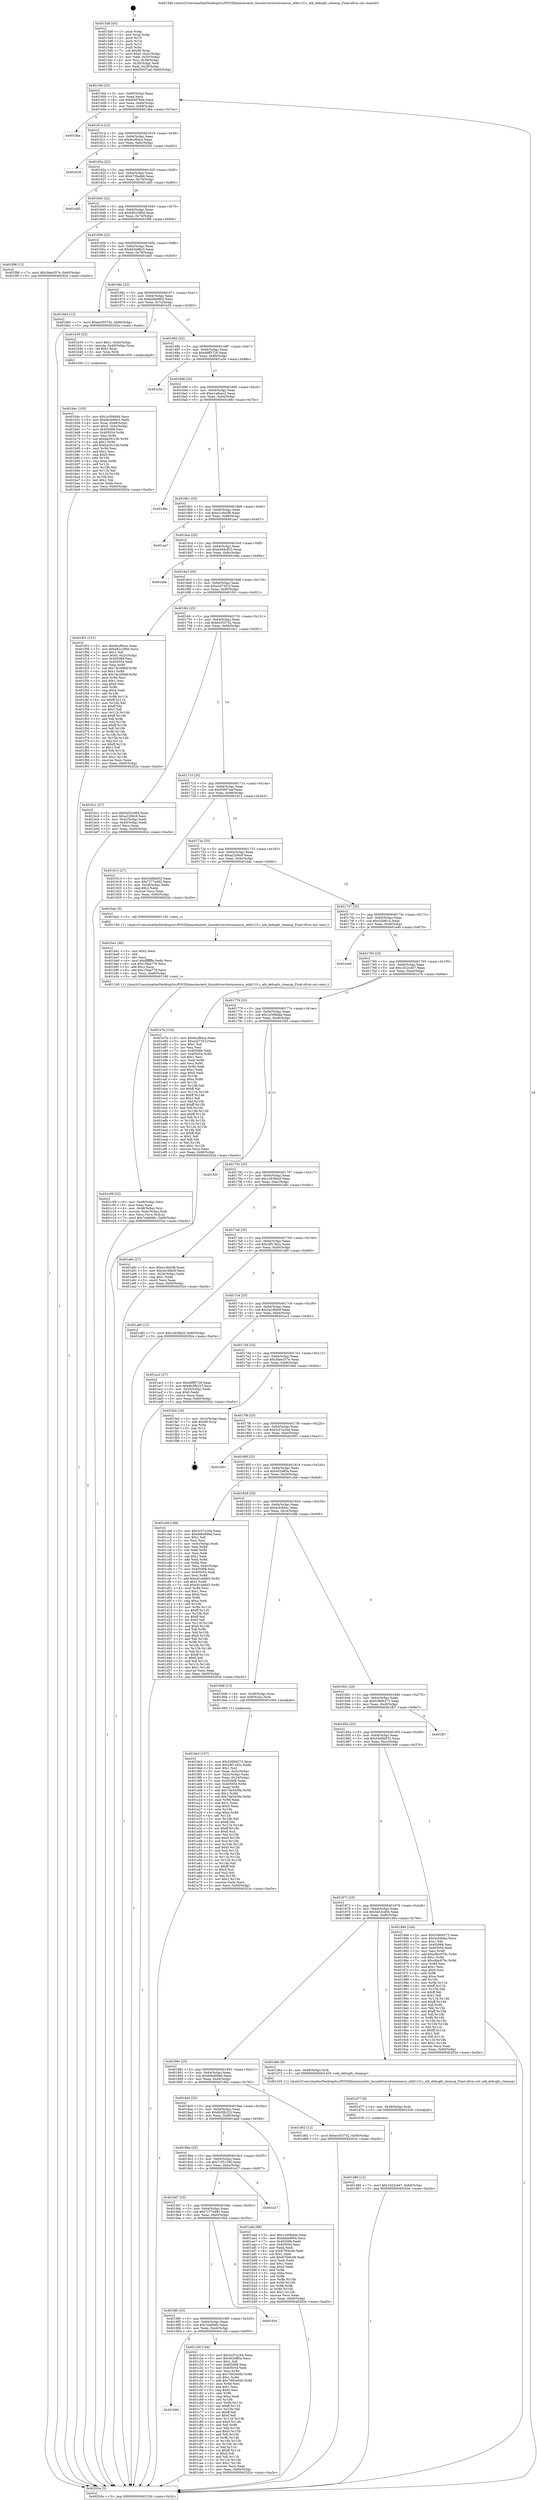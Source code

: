 digraph "0x4015d0" {
  label = "0x4015d0 (/mnt/c/Users/mathe/Desktop/tcc/POCII/binaries/extr_linuxdrivershwmonasus_atk0110.c_atk_debugfs_cleanup_Final-ollvm.out::main(0))"
  labelloc = "t"
  node[shape=record]

  Entry [label="",width=0.3,height=0.3,shape=circle,fillcolor=black,style=filled]
  "0x4015fd" [label="{
     0x4015fd [23]\l
     | [instrs]\l
     &nbsp;&nbsp;0x4015fd \<+3\>: mov -0x60(%rbp),%eax\l
     &nbsp;&nbsp;0x401600 \<+2\>: mov %eax,%ecx\l
     &nbsp;&nbsp;0x401602 \<+6\>: sub $0x9cbf7bee,%ecx\l
     &nbsp;&nbsp;0x401608 \<+3\>: mov %eax,-0x64(%rbp)\l
     &nbsp;&nbsp;0x40160b \<+3\>: mov %ecx,-0x68(%rbp)\l
     &nbsp;&nbsp;0x40160e \<+6\>: je 0000000000401dba \<main+0x7ea\>\l
  }"]
  "0x401dba" [label="{
     0x401dba\l
  }", style=dashed]
  "0x401614" [label="{
     0x401614 [22]\l
     | [instrs]\l
     &nbsp;&nbsp;0x401614 \<+5\>: jmp 0000000000401619 \<main+0x49\>\l
     &nbsp;&nbsp;0x401619 \<+3\>: mov -0x64(%rbp),%eax\l
     &nbsp;&nbsp;0x40161c \<+5\>: sub $0x9ccf94ca,%eax\l
     &nbsp;&nbsp;0x401621 \<+3\>: mov %eax,-0x6c(%rbp)\l
     &nbsp;&nbsp;0x401624 \<+6\>: je 0000000000402020 \<main+0xa50\>\l
  }"]
  Exit [label="",width=0.3,height=0.3,shape=circle,fillcolor=black,style=filled,peripheries=2]
  "0x402020" [label="{
     0x402020\l
  }", style=dashed]
  "0x40162a" [label="{
     0x40162a [22]\l
     | [instrs]\l
     &nbsp;&nbsp;0x40162a \<+5\>: jmp 000000000040162f \<main+0x5f\>\l
     &nbsp;&nbsp;0x40162f \<+3\>: mov -0x64(%rbp),%eax\l
     &nbsp;&nbsp;0x401632 \<+5\>: sub $0xb73bafe6,%eax\l
     &nbsp;&nbsp;0x401637 \<+3\>: mov %eax,-0x70(%rbp)\l
     &nbsp;&nbsp;0x40163a \<+6\>: je 0000000000401dd5 \<main+0x805\>\l
  }"]
  "0x401d80" [label="{
     0x401d80 [12]\l
     | [instrs]\l
     &nbsp;&nbsp;0x401d80 \<+7\>: movl $0x1022cd47,-0x60(%rbp)\l
     &nbsp;&nbsp;0x401d87 \<+5\>: jmp 000000000040202e \<main+0xa5e\>\l
  }"]
  "0x401dd5" [label="{
     0x401dd5\l
  }", style=dashed]
  "0x401640" [label="{
     0x401640 [22]\l
     | [instrs]\l
     &nbsp;&nbsp;0x401640 \<+5\>: jmp 0000000000401645 \<main+0x75\>\l
     &nbsp;&nbsp;0x401645 \<+3\>: mov -0x64(%rbp),%eax\l
     &nbsp;&nbsp;0x401648 \<+5\>: sub $0xb82c29bd,%eax\l
     &nbsp;&nbsp;0x40164d \<+3\>: mov %eax,-0x74(%rbp)\l
     &nbsp;&nbsp;0x401650 \<+6\>: je 0000000000401f98 \<main+0x9c8\>\l
  }"]
  "0x401d77" [label="{
     0x401d77 [9]\l
     | [instrs]\l
     &nbsp;&nbsp;0x401d77 \<+4\>: mov -0x48(%rbp),%rdi\l
     &nbsp;&nbsp;0x401d7b \<+5\>: call 0000000000401030 \<free@plt\>\l
     | [calls]\l
     &nbsp;&nbsp;0x401030 \{1\} (unknown)\l
  }"]
  "0x401f98" [label="{
     0x401f98 [12]\l
     | [instrs]\l
     &nbsp;&nbsp;0x401f98 \<+7\>: movl $0x3bee357e,-0x60(%rbp)\l
     &nbsp;&nbsp;0x401f9f \<+5\>: jmp 000000000040202e \<main+0xa5e\>\l
  }"]
  "0x401656" [label="{
     0x401656 [22]\l
     | [instrs]\l
     &nbsp;&nbsp;0x401656 \<+5\>: jmp 000000000040165b \<main+0x8b\>\l
     &nbsp;&nbsp;0x40165b \<+3\>: mov -0x64(%rbp),%eax\l
     &nbsp;&nbsp;0x40165e \<+5\>: sub $0xbb3e96c3,%eax\l
     &nbsp;&nbsp;0x401663 \<+3\>: mov %eax,-0x78(%rbp)\l
     &nbsp;&nbsp;0x401666 \<+6\>: je 0000000000401bb5 \<main+0x5e5\>\l
  }"]
  "0x401909" [label="{
     0x401909\l
  }", style=dashed]
  "0x401bb5" [label="{
     0x401bb5 [12]\l
     | [instrs]\l
     &nbsp;&nbsp;0x401bb5 \<+7\>: movl $0xee353742,-0x60(%rbp)\l
     &nbsp;&nbsp;0x401bbc \<+5\>: jmp 000000000040202e \<main+0xa5e\>\l
  }"]
  "0x40166c" [label="{
     0x40166c [22]\l
     | [instrs]\l
     &nbsp;&nbsp;0x40166c \<+5\>: jmp 0000000000401671 \<main+0xa1\>\l
     &nbsp;&nbsp;0x401671 \<+3\>: mov -0x64(%rbp),%eax\l
     &nbsp;&nbsp;0x401674 \<+5\>: sub $0xbdde9f04,%eax\l
     &nbsp;&nbsp;0x401679 \<+3\>: mov %eax,-0x7c(%rbp)\l
     &nbsp;&nbsp;0x40167c \<+6\>: je 0000000000401b35 \<main+0x565\>\l
  }"]
  "0x401c29" [label="{
     0x401c29 [144]\l
     | [instrs]\l
     &nbsp;&nbsp;0x401c29 \<+5\>: mov $0x3c57a164,%eax\l
     &nbsp;&nbsp;0x401c2e \<+5\>: mov $0x402eff3a,%ecx\l
     &nbsp;&nbsp;0x401c33 \<+2\>: mov $0x1,%dl\l
     &nbsp;&nbsp;0x401c35 \<+7\>: mov 0x405068,%esi\l
     &nbsp;&nbsp;0x401c3c \<+7\>: mov 0x405054,%edi\l
     &nbsp;&nbsp;0x401c43 \<+3\>: mov %esi,%r8d\l
     &nbsp;&nbsp;0x401c46 \<+7\>: sub $0x7d92e0d0,%r8d\l
     &nbsp;&nbsp;0x401c4d \<+4\>: sub $0x1,%r8d\l
     &nbsp;&nbsp;0x401c51 \<+7\>: add $0x7d92e0d0,%r8d\l
     &nbsp;&nbsp;0x401c58 \<+4\>: imul %r8d,%esi\l
     &nbsp;&nbsp;0x401c5c \<+3\>: and $0x1,%esi\l
     &nbsp;&nbsp;0x401c5f \<+3\>: cmp $0x0,%esi\l
     &nbsp;&nbsp;0x401c62 \<+4\>: sete %r9b\l
     &nbsp;&nbsp;0x401c66 \<+3\>: cmp $0xa,%edi\l
     &nbsp;&nbsp;0x401c69 \<+4\>: setl %r10b\l
     &nbsp;&nbsp;0x401c6d \<+3\>: mov %r9b,%r11b\l
     &nbsp;&nbsp;0x401c70 \<+4\>: xor $0xff,%r11b\l
     &nbsp;&nbsp;0x401c74 \<+3\>: mov %r10b,%bl\l
     &nbsp;&nbsp;0x401c77 \<+3\>: xor $0xff,%bl\l
     &nbsp;&nbsp;0x401c7a \<+3\>: xor $0x0,%dl\l
     &nbsp;&nbsp;0x401c7d \<+3\>: mov %r11b,%r14b\l
     &nbsp;&nbsp;0x401c80 \<+4\>: and $0x0,%r14b\l
     &nbsp;&nbsp;0x401c84 \<+3\>: and %dl,%r9b\l
     &nbsp;&nbsp;0x401c87 \<+3\>: mov %bl,%r15b\l
     &nbsp;&nbsp;0x401c8a \<+4\>: and $0x0,%r15b\l
     &nbsp;&nbsp;0x401c8e \<+3\>: and %dl,%r10b\l
     &nbsp;&nbsp;0x401c91 \<+3\>: or %r9b,%r14b\l
     &nbsp;&nbsp;0x401c94 \<+3\>: or %r10b,%r15b\l
     &nbsp;&nbsp;0x401c97 \<+3\>: xor %r15b,%r14b\l
     &nbsp;&nbsp;0x401c9a \<+3\>: or %bl,%r11b\l
     &nbsp;&nbsp;0x401c9d \<+4\>: xor $0xff,%r11b\l
     &nbsp;&nbsp;0x401ca1 \<+3\>: or $0x0,%dl\l
     &nbsp;&nbsp;0x401ca4 \<+3\>: and %dl,%r11b\l
     &nbsp;&nbsp;0x401ca7 \<+3\>: or %r11b,%r14b\l
     &nbsp;&nbsp;0x401caa \<+4\>: test $0x1,%r14b\l
     &nbsp;&nbsp;0x401cae \<+3\>: cmovne %ecx,%eax\l
     &nbsp;&nbsp;0x401cb1 \<+3\>: mov %eax,-0x60(%rbp)\l
     &nbsp;&nbsp;0x401cb4 \<+5\>: jmp 000000000040202e \<main+0xa5e\>\l
  }"]
  "0x401b35" [label="{
     0x401b35 [23]\l
     | [instrs]\l
     &nbsp;&nbsp;0x401b35 \<+7\>: movl $0x1,-0x40(%rbp)\l
     &nbsp;&nbsp;0x401b3c \<+4\>: movslq -0x40(%rbp),%rax\l
     &nbsp;&nbsp;0x401b40 \<+4\>: shl $0x2,%rax\l
     &nbsp;&nbsp;0x401b44 \<+3\>: mov %rax,%rdi\l
     &nbsp;&nbsp;0x401b47 \<+5\>: call 0000000000401050 \<malloc@plt\>\l
     | [calls]\l
     &nbsp;&nbsp;0x401050 \{1\} (unknown)\l
  }"]
  "0x401682" [label="{
     0x401682 [22]\l
     | [instrs]\l
     &nbsp;&nbsp;0x401682 \<+5\>: jmp 0000000000401687 \<main+0xb7\>\l
     &nbsp;&nbsp;0x401687 \<+3\>: mov -0x64(%rbp),%eax\l
     &nbsp;&nbsp;0x40168a \<+5\>: sub $0xd9ff3728,%eax\l
     &nbsp;&nbsp;0x40168f \<+3\>: mov %eax,-0x80(%rbp)\l
     &nbsp;&nbsp;0x401692 \<+6\>: je 0000000000401e5e \<main+0x88e\>\l
  }"]
  "0x4018f0" [label="{
     0x4018f0 [25]\l
     | [instrs]\l
     &nbsp;&nbsp;0x4018f0 \<+5\>: jmp 00000000004018f5 \<main+0x325\>\l
     &nbsp;&nbsp;0x4018f5 \<+3\>: mov -0x64(%rbp),%eax\l
     &nbsp;&nbsp;0x4018f8 \<+5\>: sub $0x7ede94fc,%eax\l
     &nbsp;&nbsp;0x4018fd \<+6\>: mov %eax,-0xe4(%rbp)\l
     &nbsp;&nbsp;0x401903 \<+6\>: je 0000000000401c29 \<main+0x659\>\l
  }"]
  "0x401e5e" [label="{
     0x401e5e\l
  }", style=dashed]
  "0x401698" [label="{
     0x401698 [25]\l
     | [instrs]\l
     &nbsp;&nbsp;0x401698 \<+5\>: jmp 000000000040169d \<main+0xcd\>\l
     &nbsp;&nbsp;0x40169d \<+3\>: mov -0x64(%rbp),%eax\l
     &nbsp;&nbsp;0x4016a0 \<+5\>: sub $0xe1a8aec2,%eax\l
     &nbsp;&nbsp;0x4016a5 \<+6\>: mov %eax,-0x84(%rbp)\l
     &nbsp;&nbsp;0x4016ab \<+6\>: je 0000000000401d8c \<main+0x7bc\>\l
  }"]
  "0x40192e" [label="{
     0x40192e\l
  }", style=dashed]
  "0x401d8c" [label="{
     0x401d8c\l
  }", style=dashed]
  "0x4016b1" [label="{
     0x4016b1 [25]\l
     | [instrs]\l
     &nbsp;&nbsp;0x4016b1 \<+5\>: jmp 00000000004016b6 \<main+0xe6\>\l
     &nbsp;&nbsp;0x4016b6 \<+3\>: mov -0x64(%rbp),%eax\l
     &nbsp;&nbsp;0x4016b9 \<+5\>: sub $0xe1c6a5f8,%eax\l
     &nbsp;&nbsp;0x4016be \<+6\>: mov %eax,-0x88(%rbp)\l
     &nbsp;&nbsp;0x4016c4 \<+6\>: je 0000000000401aa7 \<main+0x4d7\>\l
  }"]
  "0x4018d7" [label="{
     0x4018d7 [25]\l
     | [instrs]\l
     &nbsp;&nbsp;0x4018d7 \<+5\>: jmp 00000000004018dc \<main+0x30c\>\l
     &nbsp;&nbsp;0x4018dc \<+3\>: mov -0x64(%rbp),%eax\l
     &nbsp;&nbsp;0x4018df \<+5\>: sub $0x7277e482,%eax\l
     &nbsp;&nbsp;0x4018e4 \<+6\>: mov %eax,-0xe0(%rbp)\l
     &nbsp;&nbsp;0x4018ea \<+6\>: je 000000000040192e \<main+0x35e\>\l
  }"]
  "0x401aa7" [label="{
     0x401aa7\l
  }", style=dashed]
  "0x4016ca" [label="{
     0x4016ca [25]\l
     | [instrs]\l
     &nbsp;&nbsp;0x4016ca \<+5\>: jmp 00000000004016cf \<main+0xff\>\l
     &nbsp;&nbsp;0x4016cf \<+3\>: mov -0x64(%rbp),%eax\l
     &nbsp;&nbsp;0x4016d2 \<+5\>: sub $0xe284c823,%eax\l
     &nbsp;&nbsp;0x4016d7 \<+6\>: mov %eax,-0x8c(%rbp)\l
     &nbsp;&nbsp;0x4016dd \<+6\>: je 0000000000401e6a \<main+0x89a\>\l
  }"]
  "0x401e27" [label="{
     0x401e27\l
  }", style=dashed]
  "0x401e6a" [label="{
     0x401e6a\l
  }", style=dashed]
  "0x4016e3" [label="{
     0x4016e3 [25]\l
     | [instrs]\l
     &nbsp;&nbsp;0x4016e3 \<+5\>: jmp 00000000004016e8 \<main+0x118\>\l
     &nbsp;&nbsp;0x4016e8 \<+3\>: mov -0x64(%rbp),%eax\l
     &nbsp;&nbsp;0x4016eb \<+5\>: sub $0xe2d7351f,%eax\l
     &nbsp;&nbsp;0x4016f0 \<+6\>: mov %eax,-0x90(%rbp)\l
     &nbsp;&nbsp;0x4016f6 \<+6\>: je 0000000000401f01 \<main+0x931\>\l
  }"]
  "0x401c09" [label="{
     0x401c09 [32]\l
     | [instrs]\l
     &nbsp;&nbsp;0x401c09 \<+6\>: mov -0xe8(%rbp),%ecx\l
     &nbsp;&nbsp;0x401c0f \<+3\>: imul %eax,%ecx\l
     &nbsp;&nbsp;0x401c12 \<+4\>: mov -0x48(%rbp),%rsi\l
     &nbsp;&nbsp;0x401c16 \<+4\>: movslq -0x4c(%rbp),%rdi\l
     &nbsp;&nbsp;0x401c1a \<+3\>: mov %ecx,(%rsi,%rdi,4)\l
     &nbsp;&nbsp;0x401c1d \<+7\>: movl $0x7ede94fc,-0x60(%rbp)\l
     &nbsp;&nbsp;0x401c24 \<+5\>: jmp 000000000040202e \<main+0xa5e\>\l
  }"]
  "0x401f01" [label="{
     0x401f01 [151]\l
     | [instrs]\l
     &nbsp;&nbsp;0x401f01 \<+5\>: mov $0x9ccf94ca,%eax\l
     &nbsp;&nbsp;0x401f06 \<+5\>: mov $0xb82c29bd,%ecx\l
     &nbsp;&nbsp;0x401f0b \<+2\>: mov $0x1,%dl\l
     &nbsp;&nbsp;0x401f0d \<+7\>: movl $0x0,-0x2c(%rbp)\l
     &nbsp;&nbsp;0x401f14 \<+7\>: mov 0x405068,%esi\l
     &nbsp;&nbsp;0x401f1b \<+7\>: mov 0x405054,%edi\l
     &nbsp;&nbsp;0x401f22 \<+3\>: mov %esi,%r8d\l
     &nbsp;&nbsp;0x401f25 \<+7\>: sub $0x74c269df,%r8d\l
     &nbsp;&nbsp;0x401f2c \<+4\>: sub $0x1,%r8d\l
     &nbsp;&nbsp;0x401f30 \<+7\>: add $0x74c269df,%r8d\l
     &nbsp;&nbsp;0x401f37 \<+4\>: imul %r8d,%esi\l
     &nbsp;&nbsp;0x401f3b \<+3\>: and $0x1,%esi\l
     &nbsp;&nbsp;0x401f3e \<+3\>: cmp $0x0,%esi\l
     &nbsp;&nbsp;0x401f41 \<+4\>: sete %r9b\l
     &nbsp;&nbsp;0x401f45 \<+3\>: cmp $0xa,%edi\l
     &nbsp;&nbsp;0x401f48 \<+4\>: setl %r10b\l
     &nbsp;&nbsp;0x401f4c \<+3\>: mov %r9b,%r11b\l
     &nbsp;&nbsp;0x401f4f \<+4\>: xor $0xff,%r11b\l
     &nbsp;&nbsp;0x401f53 \<+3\>: mov %r10b,%bl\l
     &nbsp;&nbsp;0x401f56 \<+3\>: xor $0xff,%bl\l
     &nbsp;&nbsp;0x401f59 \<+3\>: xor $0x1,%dl\l
     &nbsp;&nbsp;0x401f5c \<+3\>: mov %r11b,%r14b\l
     &nbsp;&nbsp;0x401f5f \<+4\>: and $0xff,%r14b\l
     &nbsp;&nbsp;0x401f63 \<+3\>: and %dl,%r9b\l
     &nbsp;&nbsp;0x401f66 \<+3\>: mov %bl,%r15b\l
     &nbsp;&nbsp;0x401f69 \<+4\>: and $0xff,%r15b\l
     &nbsp;&nbsp;0x401f6d \<+3\>: and %dl,%r10b\l
     &nbsp;&nbsp;0x401f70 \<+3\>: or %r9b,%r14b\l
     &nbsp;&nbsp;0x401f73 \<+3\>: or %r10b,%r15b\l
     &nbsp;&nbsp;0x401f76 \<+3\>: xor %r15b,%r14b\l
     &nbsp;&nbsp;0x401f79 \<+3\>: or %bl,%r11b\l
     &nbsp;&nbsp;0x401f7c \<+4\>: xor $0xff,%r11b\l
     &nbsp;&nbsp;0x401f80 \<+3\>: or $0x1,%dl\l
     &nbsp;&nbsp;0x401f83 \<+3\>: and %dl,%r11b\l
     &nbsp;&nbsp;0x401f86 \<+3\>: or %r11b,%r14b\l
     &nbsp;&nbsp;0x401f89 \<+4\>: test $0x1,%r14b\l
     &nbsp;&nbsp;0x401f8d \<+3\>: cmovne %ecx,%eax\l
     &nbsp;&nbsp;0x401f90 \<+3\>: mov %eax,-0x60(%rbp)\l
     &nbsp;&nbsp;0x401f93 \<+5\>: jmp 000000000040202e \<main+0xa5e\>\l
  }"]
  "0x4016fc" [label="{
     0x4016fc [25]\l
     | [instrs]\l
     &nbsp;&nbsp;0x4016fc \<+5\>: jmp 0000000000401701 \<main+0x131\>\l
     &nbsp;&nbsp;0x401701 \<+3\>: mov -0x64(%rbp),%eax\l
     &nbsp;&nbsp;0x401704 \<+5\>: sub $0xee353742,%eax\l
     &nbsp;&nbsp;0x401709 \<+6\>: mov %eax,-0x94(%rbp)\l
     &nbsp;&nbsp;0x40170f \<+6\>: je 0000000000401bc1 \<main+0x5f1\>\l
  }"]
  "0x401be1" [label="{
     0x401be1 [40]\l
     | [instrs]\l
     &nbsp;&nbsp;0x401be1 \<+5\>: mov $0x2,%ecx\l
     &nbsp;&nbsp;0x401be6 \<+1\>: cltd\l
     &nbsp;&nbsp;0x401be7 \<+2\>: idiv %ecx\l
     &nbsp;&nbsp;0x401be9 \<+6\>: imul $0xfffffffe,%edx,%ecx\l
     &nbsp;&nbsp;0x401bef \<+6\>: sub $0x15faa778,%ecx\l
     &nbsp;&nbsp;0x401bf5 \<+3\>: add $0x1,%ecx\l
     &nbsp;&nbsp;0x401bf8 \<+6\>: add $0x15faa778,%ecx\l
     &nbsp;&nbsp;0x401bfe \<+6\>: mov %ecx,-0xe8(%rbp)\l
     &nbsp;&nbsp;0x401c04 \<+5\>: call 0000000000401160 \<next_i\>\l
     | [calls]\l
     &nbsp;&nbsp;0x401160 \{1\} (/mnt/c/Users/mathe/Desktop/tcc/POCII/binaries/extr_linuxdrivershwmonasus_atk0110.c_atk_debugfs_cleanup_Final-ollvm.out::next_i)\l
  }"]
  "0x401bc1" [label="{
     0x401bc1 [27]\l
     | [instrs]\l
     &nbsp;&nbsp;0x401bc1 \<+5\>: mov $0x5e53cd94,%eax\l
     &nbsp;&nbsp;0x401bc6 \<+5\>: mov $0xa2206c9,%ecx\l
     &nbsp;&nbsp;0x401bcb \<+3\>: mov -0x4c(%rbp),%edx\l
     &nbsp;&nbsp;0x401bce \<+3\>: cmp -0x40(%rbp),%edx\l
     &nbsp;&nbsp;0x401bd1 \<+3\>: cmovl %ecx,%eax\l
     &nbsp;&nbsp;0x401bd4 \<+3\>: mov %eax,-0x60(%rbp)\l
     &nbsp;&nbsp;0x401bd7 \<+5\>: jmp 000000000040202e \<main+0xa5e\>\l
  }"]
  "0x401715" [label="{
     0x401715 [25]\l
     | [instrs]\l
     &nbsp;&nbsp;0x401715 \<+5\>: jmp 000000000040171a \<main+0x14a\>\l
     &nbsp;&nbsp;0x40171a \<+3\>: mov -0x64(%rbp),%eax\l
     &nbsp;&nbsp;0x40171d \<+5\>: sub $0xf3007caf,%eax\l
     &nbsp;&nbsp;0x401722 \<+6\>: mov %eax,-0x98(%rbp)\l
     &nbsp;&nbsp;0x401728 \<+6\>: je 0000000000401913 \<main+0x343\>\l
  }"]
  "0x401b4c" [label="{
     0x401b4c [105]\l
     | [instrs]\l
     &nbsp;&nbsp;0x401b4c \<+5\>: mov $0x1e308ddd,%ecx\l
     &nbsp;&nbsp;0x401b51 \<+5\>: mov $0xbb3e96c3,%edx\l
     &nbsp;&nbsp;0x401b56 \<+4\>: mov %rax,-0x48(%rbp)\l
     &nbsp;&nbsp;0x401b5a \<+7\>: movl $0x0,-0x4c(%rbp)\l
     &nbsp;&nbsp;0x401b61 \<+7\>: mov 0x405068,%esi\l
     &nbsp;&nbsp;0x401b68 \<+8\>: mov 0x405054,%r8d\l
     &nbsp;&nbsp;0x401b70 \<+3\>: mov %esi,%r9d\l
     &nbsp;&nbsp;0x401b73 \<+7\>: sub $0xba291c3b,%r9d\l
     &nbsp;&nbsp;0x401b7a \<+4\>: sub $0x1,%r9d\l
     &nbsp;&nbsp;0x401b7e \<+7\>: add $0xba291c3b,%r9d\l
     &nbsp;&nbsp;0x401b85 \<+4\>: imul %r9d,%esi\l
     &nbsp;&nbsp;0x401b89 \<+3\>: and $0x1,%esi\l
     &nbsp;&nbsp;0x401b8c \<+3\>: cmp $0x0,%esi\l
     &nbsp;&nbsp;0x401b8f \<+4\>: sete %r10b\l
     &nbsp;&nbsp;0x401b93 \<+4\>: cmp $0xa,%r8d\l
     &nbsp;&nbsp;0x401b97 \<+4\>: setl %r11b\l
     &nbsp;&nbsp;0x401b9b \<+3\>: mov %r10b,%bl\l
     &nbsp;&nbsp;0x401b9e \<+3\>: and %r11b,%bl\l
     &nbsp;&nbsp;0x401ba1 \<+3\>: xor %r11b,%r10b\l
     &nbsp;&nbsp;0x401ba4 \<+3\>: or %r10b,%bl\l
     &nbsp;&nbsp;0x401ba7 \<+3\>: test $0x1,%bl\l
     &nbsp;&nbsp;0x401baa \<+3\>: cmovne %edx,%ecx\l
     &nbsp;&nbsp;0x401bad \<+3\>: mov %ecx,-0x60(%rbp)\l
     &nbsp;&nbsp;0x401bb0 \<+5\>: jmp 000000000040202e \<main+0xa5e\>\l
  }"]
  "0x401913" [label="{
     0x401913 [27]\l
     | [instrs]\l
     &nbsp;&nbsp;0x401913 \<+5\>: mov $0x54d6b032,%eax\l
     &nbsp;&nbsp;0x401918 \<+5\>: mov $0x7277e482,%ecx\l
     &nbsp;&nbsp;0x40191d \<+3\>: mov -0x28(%rbp),%edx\l
     &nbsp;&nbsp;0x401920 \<+3\>: cmp $0x2,%edx\l
     &nbsp;&nbsp;0x401923 \<+3\>: cmovne %ecx,%eax\l
     &nbsp;&nbsp;0x401926 \<+3\>: mov %eax,-0x60(%rbp)\l
     &nbsp;&nbsp;0x401929 \<+5\>: jmp 000000000040202e \<main+0xa5e\>\l
  }"]
  "0x40172e" [label="{
     0x40172e [25]\l
     | [instrs]\l
     &nbsp;&nbsp;0x40172e \<+5\>: jmp 0000000000401733 \<main+0x163\>\l
     &nbsp;&nbsp;0x401733 \<+3\>: mov -0x64(%rbp),%eax\l
     &nbsp;&nbsp;0x401736 \<+5\>: sub $0xa2206c9,%eax\l
     &nbsp;&nbsp;0x40173b \<+6\>: mov %eax,-0x9c(%rbp)\l
     &nbsp;&nbsp;0x401741 \<+6\>: je 0000000000401bdc \<main+0x60c\>\l
  }"]
  "0x40202e" [label="{
     0x40202e [5]\l
     | [instrs]\l
     &nbsp;&nbsp;0x40202e \<+5\>: jmp 00000000004015fd \<main+0x2d\>\l
  }"]
  "0x4015d0" [label="{
     0x4015d0 [45]\l
     | [instrs]\l
     &nbsp;&nbsp;0x4015d0 \<+1\>: push %rbp\l
     &nbsp;&nbsp;0x4015d1 \<+3\>: mov %rsp,%rbp\l
     &nbsp;&nbsp;0x4015d4 \<+2\>: push %r15\l
     &nbsp;&nbsp;0x4015d6 \<+2\>: push %r14\l
     &nbsp;&nbsp;0x4015d8 \<+2\>: push %r12\l
     &nbsp;&nbsp;0x4015da \<+1\>: push %rbx\l
     &nbsp;&nbsp;0x4015db \<+7\>: sub $0xd0,%rsp\l
     &nbsp;&nbsp;0x4015e2 \<+7\>: movl $0x0,-0x2c(%rbp)\l
     &nbsp;&nbsp;0x4015e9 \<+3\>: mov %edi,-0x30(%rbp)\l
     &nbsp;&nbsp;0x4015ec \<+4\>: mov %rsi,-0x38(%rbp)\l
     &nbsp;&nbsp;0x4015f0 \<+3\>: mov -0x30(%rbp),%edi\l
     &nbsp;&nbsp;0x4015f3 \<+3\>: mov %edi,-0x28(%rbp)\l
     &nbsp;&nbsp;0x4015f6 \<+7\>: movl $0xf3007caf,-0x60(%rbp)\l
  }"]
  "0x4018be" [label="{
     0x4018be [25]\l
     | [instrs]\l
     &nbsp;&nbsp;0x4018be \<+5\>: jmp 00000000004018c3 \<main+0x2f3\>\l
     &nbsp;&nbsp;0x4018c3 \<+3\>: mov -0x64(%rbp),%eax\l
     &nbsp;&nbsp;0x4018c6 \<+5\>: sub $0x71f31256,%eax\l
     &nbsp;&nbsp;0x4018cb \<+6\>: mov %eax,-0xdc(%rbp)\l
     &nbsp;&nbsp;0x4018d1 \<+6\>: je 0000000000401e27 \<main+0x857\>\l
  }"]
  "0x401bdc" [label="{
     0x401bdc [5]\l
     | [instrs]\l
     &nbsp;&nbsp;0x401bdc \<+5\>: call 0000000000401160 \<next_i\>\l
     | [calls]\l
     &nbsp;&nbsp;0x401160 \{1\} (/mnt/c/Users/mathe/Desktop/tcc/POCII/binaries/extr_linuxdrivershwmonasus_atk0110.c_atk_debugfs_cleanup_Final-ollvm.out::next_i)\l
  }"]
  "0x401747" [label="{
     0x401747 [25]\l
     | [instrs]\l
     &nbsp;&nbsp;0x401747 \<+5\>: jmp 000000000040174c \<main+0x17c\>\l
     &nbsp;&nbsp;0x40174c \<+3\>: mov -0x64(%rbp),%eax\l
     &nbsp;&nbsp;0x40174f \<+5\>: sub $0xd2fd614,%eax\l
     &nbsp;&nbsp;0x401754 \<+6\>: mov %eax,-0xa0(%rbp)\l
     &nbsp;&nbsp;0x40175a \<+6\>: je 0000000000401e40 \<main+0x870\>\l
  }"]
  "0x401add" [label="{
     0x401add [88]\l
     | [instrs]\l
     &nbsp;&nbsp;0x401add \<+5\>: mov $0x1e308ddd,%eax\l
     &nbsp;&nbsp;0x401ae2 \<+5\>: mov $0xbdde9f04,%ecx\l
     &nbsp;&nbsp;0x401ae7 \<+7\>: mov 0x405068,%edx\l
     &nbsp;&nbsp;0x401aee \<+7\>: mov 0x405054,%esi\l
     &nbsp;&nbsp;0x401af5 \<+2\>: mov %edx,%edi\l
     &nbsp;&nbsp;0x401af7 \<+6\>: sub $0x87f29c48,%edi\l
     &nbsp;&nbsp;0x401afd \<+3\>: sub $0x1,%edi\l
     &nbsp;&nbsp;0x401b00 \<+6\>: add $0x87f29c48,%edi\l
     &nbsp;&nbsp;0x401b06 \<+3\>: imul %edi,%edx\l
     &nbsp;&nbsp;0x401b09 \<+3\>: and $0x1,%edx\l
     &nbsp;&nbsp;0x401b0c \<+3\>: cmp $0x0,%edx\l
     &nbsp;&nbsp;0x401b0f \<+4\>: sete %r8b\l
     &nbsp;&nbsp;0x401b13 \<+3\>: cmp $0xa,%esi\l
     &nbsp;&nbsp;0x401b16 \<+4\>: setl %r9b\l
     &nbsp;&nbsp;0x401b1a \<+3\>: mov %r8b,%r10b\l
     &nbsp;&nbsp;0x401b1d \<+3\>: and %r9b,%r10b\l
     &nbsp;&nbsp;0x401b20 \<+3\>: xor %r9b,%r8b\l
     &nbsp;&nbsp;0x401b23 \<+3\>: or %r8b,%r10b\l
     &nbsp;&nbsp;0x401b26 \<+4\>: test $0x1,%r10b\l
     &nbsp;&nbsp;0x401b2a \<+3\>: cmovne %ecx,%eax\l
     &nbsp;&nbsp;0x401b2d \<+3\>: mov %eax,-0x60(%rbp)\l
     &nbsp;&nbsp;0x401b30 \<+5\>: jmp 000000000040202e \<main+0xa5e\>\l
  }"]
  "0x401e40" [label="{
     0x401e40\l
  }", style=dashed]
  "0x401760" [label="{
     0x401760 [25]\l
     | [instrs]\l
     &nbsp;&nbsp;0x401760 \<+5\>: jmp 0000000000401765 \<main+0x195\>\l
     &nbsp;&nbsp;0x401765 \<+3\>: mov -0x64(%rbp),%eax\l
     &nbsp;&nbsp;0x401768 \<+5\>: sub $0x1022cd47,%eax\l
     &nbsp;&nbsp;0x40176d \<+6\>: mov %eax,-0xa4(%rbp)\l
     &nbsp;&nbsp;0x401773 \<+6\>: je 0000000000401e7b \<main+0x8ab\>\l
  }"]
  "0x4018a5" [label="{
     0x4018a5 [25]\l
     | [instrs]\l
     &nbsp;&nbsp;0x4018a5 \<+5\>: jmp 00000000004018aa \<main+0x2da\>\l
     &nbsp;&nbsp;0x4018aa \<+3\>: mov -0x64(%rbp),%eax\l
     &nbsp;&nbsp;0x4018ad \<+5\>: sub $0x6b5fb223,%eax\l
     &nbsp;&nbsp;0x4018b2 \<+6\>: mov %eax,-0xd8(%rbp)\l
     &nbsp;&nbsp;0x4018b8 \<+6\>: je 0000000000401add \<main+0x50d\>\l
  }"]
  "0x401e7b" [label="{
     0x401e7b [134]\l
     | [instrs]\l
     &nbsp;&nbsp;0x401e7b \<+5\>: mov $0x9ccf94ca,%eax\l
     &nbsp;&nbsp;0x401e80 \<+5\>: mov $0xe2d7351f,%ecx\l
     &nbsp;&nbsp;0x401e85 \<+2\>: mov $0x1,%dl\l
     &nbsp;&nbsp;0x401e87 \<+2\>: xor %esi,%esi\l
     &nbsp;&nbsp;0x401e89 \<+7\>: mov 0x405068,%edi\l
     &nbsp;&nbsp;0x401e90 \<+8\>: mov 0x405054,%r8d\l
     &nbsp;&nbsp;0x401e98 \<+3\>: sub $0x1,%esi\l
     &nbsp;&nbsp;0x401e9b \<+3\>: mov %edi,%r9d\l
     &nbsp;&nbsp;0x401e9e \<+3\>: add %esi,%r9d\l
     &nbsp;&nbsp;0x401ea1 \<+4\>: imul %r9d,%edi\l
     &nbsp;&nbsp;0x401ea5 \<+3\>: and $0x1,%edi\l
     &nbsp;&nbsp;0x401ea8 \<+3\>: cmp $0x0,%edi\l
     &nbsp;&nbsp;0x401eab \<+4\>: sete %r10b\l
     &nbsp;&nbsp;0x401eaf \<+4\>: cmp $0xa,%r8d\l
     &nbsp;&nbsp;0x401eb3 \<+4\>: setl %r11b\l
     &nbsp;&nbsp;0x401eb7 \<+3\>: mov %r10b,%bl\l
     &nbsp;&nbsp;0x401eba \<+3\>: xor $0xff,%bl\l
     &nbsp;&nbsp;0x401ebd \<+3\>: mov %r11b,%r14b\l
     &nbsp;&nbsp;0x401ec0 \<+4\>: xor $0xff,%r14b\l
     &nbsp;&nbsp;0x401ec4 \<+3\>: xor $0x1,%dl\l
     &nbsp;&nbsp;0x401ec7 \<+3\>: mov %bl,%r15b\l
     &nbsp;&nbsp;0x401eca \<+4\>: and $0xff,%r15b\l
     &nbsp;&nbsp;0x401ece \<+3\>: and %dl,%r10b\l
     &nbsp;&nbsp;0x401ed1 \<+3\>: mov %r14b,%r12b\l
     &nbsp;&nbsp;0x401ed4 \<+4\>: and $0xff,%r12b\l
     &nbsp;&nbsp;0x401ed8 \<+3\>: and %dl,%r11b\l
     &nbsp;&nbsp;0x401edb \<+3\>: or %r10b,%r15b\l
     &nbsp;&nbsp;0x401ede \<+3\>: or %r11b,%r12b\l
     &nbsp;&nbsp;0x401ee1 \<+3\>: xor %r12b,%r15b\l
     &nbsp;&nbsp;0x401ee4 \<+3\>: or %r14b,%bl\l
     &nbsp;&nbsp;0x401ee7 \<+3\>: xor $0xff,%bl\l
     &nbsp;&nbsp;0x401eea \<+3\>: or $0x1,%dl\l
     &nbsp;&nbsp;0x401eed \<+2\>: and %dl,%bl\l
     &nbsp;&nbsp;0x401eef \<+3\>: or %bl,%r15b\l
     &nbsp;&nbsp;0x401ef2 \<+4\>: test $0x1,%r15b\l
     &nbsp;&nbsp;0x401ef6 \<+3\>: cmovne %ecx,%eax\l
     &nbsp;&nbsp;0x401ef9 \<+3\>: mov %eax,-0x60(%rbp)\l
     &nbsp;&nbsp;0x401efc \<+5\>: jmp 000000000040202e \<main+0xa5e\>\l
  }"]
  "0x401779" [label="{
     0x401779 [25]\l
     | [instrs]\l
     &nbsp;&nbsp;0x401779 \<+5\>: jmp 000000000040177e \<main+0x1ae\>\l
     &nbsp;&nbsp;0x40177e \<+3\>: mov -0x64(%rbp),%eax\l
     &nbsp;&nbsp;0x401781 \<+5\>: sub $0x1e308ddd,%eax\l
     &nbsp;&nbsp;0x401786 \<+6\>: mov %eax,-0xa8(%rbp)\l
     &nbsp;&nbsp;0x40178c \<+6\>: je 0000000000401fd3 \<main+0xa03\>\l
  }"]
  "0x401d62" [label="{
     0x401d62 [12]\l
     | [instrs]\l
     &nbsp;&nbsp;0x401d62 \<+7\>: movl $0xee353742,-0x60(%rbp)\l
     &nbsp;&nbsp;0x401d69 \<+5\>: jmp 000000000040202e \<main+0xa5e\>\l
  }"]
  "0x401fd3" [label="{
     0x401fd3\l
  }", style=dashed]
  "0x401792" [label="{
     0x401792 [25]\l
     | [instrs]\l
     &nbsp;&nbsp;0x401792 \<+5\>: jmp 0000000000401797 \<main+0x1c7\>\l
     &nbsp;&nbsp;0x401797 \<+3\>: mov -0x64(%rbp),%eax\l
     &nbsp;&nbsp;0x40179a \<+5\>: sub $0x1e938b2f,%eax\l
     &nbsp;&nbsp;0x40179f \<+6\>: mov %eax,-0xac(%rbp)\l
     &nbsp;&nbsp;0x4017a5 \<+6\>: je 0000000000401a8c \<main+0x4bc\>\l
  }"]
  "0x40188c" [label="{
     0x40188c [25]\l
     | [instrs]\l
     &nbsp;&nbsp;0x40188c \<+5\>: jmp 0000000000401891 \<main+0x2c1\>\l
     &nbsp;&nbsp;0x401891 \<+3\>: mov -0x64(%rbp),%eax\l
     &nbsp;&nbsp;0x401894 \<+5\>: sub $0x60b469ed,%eax\l
     &nbsp;&nbsp;0x401899 \<+6\>: mov %eax,-0xd4(%rbp)\l
     &nbsp;&nbsp;0x40189f \<+6\>: je 0000000000401d62 \<main+0x792\>\l
  }"]
  "0x401a8c" [label="{
     0x401a8c [27]\l
     | [instrs]\l
     &nbsp;&nbsp;0x401a8c \<+5\>: mov $0xe1c6a5f8,%eax\l
     &nbsp;&nbsp;0x401a91 \<+5\>: mov $0x3a168e5f,%ecx\l
     &nbsp;&nbsp;0x401a96 \<+3\>: mov -0x24(%rbp),%edx\l
     &nbsp;&nbsp;0x401a99 \<+3\>: cmp $0x1,%edx\l
     &nbsp;&nbsp;0x401a9c \<+3\>: cmovl %ecx,%eax\l
     &nbsp;&nbsp;0x401a9f \<+3\>: mov %eax,-0x60(%rbp)\l
     &nbsp;&nbsp;0x401aa2 \<+5\>: jmp 000000000040202e \<main+0xa5e\>\l
  }"]
  "0x4017ab" [label="{
     0x4017ab [25]\l
     | [instrs]\l
     &nbsp;&nbsp;0x4017ab \<+5\>: jmp 00000000004017b0 \<main+0x1e0\>\l
     &nbsp;&nbsp;0x4017b0 \<+3\>: mov -0x64(%rbp),%eax\l
     &nbsp;&nbsp;0x4017b3 \<+5\>: sub $0x28f13d2c,%eax\l
     &nbsp;&nbsp;0x4017b8 \<+6\>: mov %eax,-0xb0(%rbp)\l
     &nbsp;&nbsp;0x4017be \<+6\>: je 0000000000401a80 \<main+0x4b0\>\l
  }"]
  "0x401d6e" [label="{
     0x401d6e [9]\l
     | [instrs]\l
     &nbsp;&nbsp;0x401d6e \<+4\>: mov -0x48(%rbp),%rdi\l
     &nbsp;&nbsp;0x401d72 \<+5\>: call 0000000000401420 \<atk_debugfs_cleanup\>\l
     | [calls]\l
     &nbsp;&nbsp;0x401420 \{1\} (/mnt/c/Users/mathe/Desktop/tcc/POCII/binaries/extr_linuxdrivershwmonasus_atk0110.c_atk_debugfs_cleanup_Final-ollvm.out::atk_debugfs_cleanup)\l
  }"]
  "0x401a80" [label="{
     0x401a80 [12]\l
     | [instrs]\l
     &nbsp;&nbsp;0x401a80 \<+7\>: movl $0x1e938b2f,-0x60(%rbp)\l
     &nbsp;&nbsp;0x401a87 \<+5\>: jmp 000000000040202e \<main+0xa5e\>\l
  }"]
  "0x4017c4" [label="{
     0x4017c4 [25]\l
     | [instrs]\l
     &nbsp;&nbsp;0x4017c4 \<+5\>: jmp 00000000004017c9 \<main+0x1f9\>\l
     &nbsp;&nbsp;0x4017c9 \<+3\>: mov -0x64(%rbp),%eax\l
     &nbsp;&nbsp;0x4017cc \<+5\>: sub $0x3a168e5f,%eax\l
     &nbsp;&nbsp;0x4017d1 \<+6\>: mov %eax,-0xb4(%rbp)\l
     &nbsp;&nbsp;0x4017d7 \<+6\>: je 0000000000401ac2 \<main+0x4f2\>\l
  }"]
  "0x4019e3" [label="{
     0x4019e3 [157]\l
     | [instrs]\l
     &nbsp;&nbsp;0x4019e3 \<+5\>: mov $0x53806273,%ecx\l
     &nbsp;&nbsp;0x4019e8 \<+5\>: mov $0x28f13d2c,%edx\l
     &nbsp;&nbsp;0x4019ed \<+3\>: mov $0x1,%sil\l
     &nbsp;&nbsp;0x4019f0 \<+3\>: mov %eax,-0x3c(%rbp)\l
     &nbsp;&nbsp;0x4019f3 \<+3\>: mov -0x3c(%rbp),%eax\l
     &nbsp;&nbsp;0x4019f6 \<+3\>: mov %eax,-0x24(%rbp)\l
     &nbsp;&nbsp;0x4019f9 \<+7\>: mov 0x405068,%eax\l
     &nbsp;&nbsp;0x401a00 \<+8\>: mov 0x405054,%r8d\l
     &nbsp;&nbsp;0x401a08 \<+3\>: mov %eax,%r9d\l
     &nbsp;&nbsp;0x401a0b \<+7\>: add $0x7de5459a,%r9d\l
     &nbsp;&nbsp;0x401a12 \<+4\>: sub $0x1,%r9d\l
     &nbsp;&nbsp;0x401a16 \<+7\>: sub $0x7de5459a,%r9d\l
     &nbsp;&nbsp;0x401a1d \<+4\>: imul %r9d,%eax\l
     &nbsp;&nbsp;0x401a21 \<+3\>: and $0x1,%eax\l
     &nbsp;&nbsp;0x401a24 \<+3\>: cmp $0x0,%eax\l
     &nbsp;&nbsp;0x401a27 \<+4\>: sete %r10b\l
     &nbsp;&nbsp;0x401a2b \<+4\>: cmp $0xa,%r8d\l
     &nbsp;&nbsp;0x401a2f \<+4\>: setl %r11b\l
     &nbsp;&nbsp;0x401a33 \<+3\>: mov %r10b,%bl\l
     &nbsp;&nbsp;0x401a36 \<+3\>: xor $0xff,%bl\l
     &nbsp;&nbsp;0x401a39 \<+3\>: mov %r11b,%r14b\l
     &nbsp;&nbsp;0x401a3c \<+4\>: xor $0xff,%r14b\l
     &nbsp;&nbsp;0x401a40 \<+4\>: xor $0x0,%sil\l
     &nbsp;&nbsp;0x401a44 \<+3\>: mov %bl,%r15b\l
     &nbsp;&nbsp;0x401a47 \<+4\>: and $0x0,%r15b\l
     &nbsp;&nbsp;0x401a4b \<+3\>: and %sil,%r10b\l
     &nbsp;&nbsp;0x401a4e \<+3\>: mov %r14b,%r12b\l
     &nbsp;&nbsp;0x401a51 \<+4\>: and $0x0,%r12b\l
     &nbsp;&nbsp;0x401a55 \<+3\>: and %sil,%r11b\l
     &nbsp;&nbsp;0x401a58 \<+3\>: or %r10b,%r15b\l
     &nbsp;&nbsp;0x401a5b \<+3\>: or %r11b,%r12b\l
     &nbsp;&nbsp;0x401a5e \<+3\>: xor %r12b,%r15b\l
     &nbsp;&nbsp;0x401a61 \<+3\>: or %r14b,%bl\l
     &nbsp;&nbsp;0x401a64 \<+3\>: xor $0xff,%bl\l
     &nbsp;&nbsp;0x401a67 \<+4\>: or $0x0,%sil\l
     &nbsp;&nbsp;0x401a6b \<+3\>: and %sil,%bl\l
     &nbsp;&nbsp;0x401a6e \<+3\>: or %bl,%r15b\l
     &nbsp;&nbsp;0x401a71 \<+4\>: test $0x1,%r15b\l
     &nbsp;&nbsp;0x401a75 \<+3\>: cmovne %edx,%ecx\l
     &nbsp;&nbsp;0x401a78 \<+3\>: mov %ecx,-0x60(%rbp)\l
     &nbsp;&nbsp;0x401a7b \<+5\>: jmp 000000000040202e \<main+0xa5e\>\l
  }"]
  "0x401ac2" [label="{
     0x401ac2 [27]\l
     | [instrs]\l
     &nbsp;&nbsp;0x401ac2 \<+5\>: mov $0xd9ff3728,%eax\l
     &nbsp;&nbsp;0x401ac7 \<+5\>: mov $0x6b5fb223,%ecx\l
     &nbsp;&nbsp;0x401acc \<+3\>: mov -0x24(%rbp),%edx\l
     &nbsp;&nbsp;0x401acf \<+3\>: cmp $0x0,%edx\l
     &nbsp;&nbsp;0x401ad2 \<+3\>: cmove %ecx,%eax\l
     &nbsp;&nbsp;0x401ad5 \<+3\>: mov %eax,-0x60(%rbp)\l
     &nbsp;&nbsp;0x401ad8 \<+5\>: jmp 000000000040202e \<main+0xa5e\>\l
  }"]
  "0x4017dd" [label="{
     0x4017dd [25]\l
     | [instrs]\l
     &nbsp;&nbsp;0x4017dd \<+5\>: jmp 00000000004017e2 \<main+0x212\>\l
     &nbsp;&nbsp;0x4017e2 \<+3\>: mov -0x64(%rbp),%eax\l
     &nbsp;&nbsp;0x4017e5 \<+5\>: sub $0x3bee357e,%eax\l
     &nbsp;&nbsp;0x4017ea \<+6\>: mov %eax,-0xb8(%rbp)\l
     &nbsp;&nbsp;0x4017f0 \<+6\>: je 0000000000401fa4 \<main+0x9d4\>\l
  }"]
  "0x401873" [label="{
     0x401873 [25]\l
     | [instrs]\l
     &nbsp;&nbsp;0x401873 \<+5\>: jmp 0000000000401878 \<main+0x2a8\>\l
     &nbsp;&nbsp;0x401878 \<+3\>: mov -0x64(%rbp),%eax\l
     &nbsp;&nbsp;0x40187b \<+5\>: sub $0x5e53cd94,%eax\l
     &nbsp;&nbsp;0x401880 \<+6\>: mov %eax,-0xd0(%rbp)\l
     &nbsp;&nbsp;0x401886 \<+6\>: je 0000000000401d6e \<main+0x79e\>\l
  }"]
  "0x401fa4" [label="{
     0x401fa4 [19]\l
     | [instrs]\l
     &nbsp;&nbsp;0x401fa4 \<+3\>: mov -0x2c(%rbp),%eax\l
     &nbsp;&nbsp;0x401fa7 \<+7\>: add $0xd0,%rsp\l
     &nbsp;&nbsp;0x401fae \<+1\>: pop %rbx\l
     &nbsp;&nbsp;0x401faf \<+2\>: pop %r12\l
     &nbsp;&nbsp;0x401fb1 \<+2\>: pop %r14\l
     &nbsp;&nbsp;0x401fb3 \<+2\>: pop %r15\l
     &nbsp;&nbsp;0x401fb5 \<+1\>: pop %rbp\l
     &nbsp;&nbsp;0x401fb6 \<+1\>: ret\l
  }"]
  "0x4017f6" [label="{
     0x4017f6 [25]\l
     | [instrs]\l
     &nbsp;&nbsp;0x4017f6 \<+5\>: jmp 00000000004017fb \<main+0x22b\>\l
     &nbsp;&nbsp;0x4017fb \<+3\>: mov -0x64(%rbp),%eax\l
     &nbsp;&nbsp;0x4017fe \<+5\>: sub $0x3c57a164,%eax\l
     &nbsp;&nbsp;0x401803 \<+6\>: mov %eax,-0xbc(%rbp)\l
     &nbsp;&nbsp;0x401809 \<+6\>: je 0000000000402001 \<main+0xa31\>\l
  }"]
  "0x401946" [label="{
     0x401946 [144]\l
     | [instrs]\l
     &nbsp;&nbsp;0x401946 \<+5\>: mov $0x53806273,%eax\l
     &nbsp;&nbsp;0x40194b \<+5\>: mov $0x4cfc84ec,%ecx\l
     &nbsp;&nbsp;0x401950 \<+2\>: mov $0x1,%dl\l
     &nbsp;&nbsp;0x401952 \<+7\>: mov 0x405068,%esi\l
     &nbsp;&nbsp;0x401959 \<+7\>: mov 0x405054,%edi\l
     &nbsp;&nbsp;0x401960 \<+3\>: mov %esi,%r8d\l
     &nbsp;&nbsp;0x401963 \<+7\>: add $0xc8bc979c,%r8d\l
     &nbsp;&nbsp;0x40196a \<+4\>: sub $0x1,%r8d\l
     &nbsp;&nbsp;0x40196e \<+7\>: sub $0xc8bc979c,%r8d\l
     &nbsp;&nbsp;0x401975 \<+4\>: imul %r8d,%esi\l
     &nbsp;&nbsp;0x401979 \<+3\>: and $0x1,%esi\l
     &nbsp;&nbsp;0x40197c \<+3\>: cmp $0x0,%esi\l
     &nbsp;&nbsp;0x40197f \<+4\>: sete %r9b\l
     &nbsp;&nbsp;0x401983 \<+3\>: cmp $0xa,%edi\l
     &nbsp;&nbsp;0x401986 \<+4\>: setl %r10b\l
     &nbsp;&nbsp;0x40198a \<+3\>: mov %r9b,%r11b\l
     &nbsp;&nbsp;0x40198d \<+4\>: xor $0xff,%r11b\l
     &nbsp;&nbsp;0x401991 \<+3\>: mov %r10b,%bl\l
     &nbsp;&nbsp;0x401994 \<+3\>: xor $0xff,%bl\l
     &nbsp;&nbsp;0x401997 \<+3\>: xor $0x1,%dl\l
     &nbsp;&nbsp;0x40199a \<+3\>: mov %r11b,%r14b\l
     &nbsp;&nbsp;0x40199d \<+4\>: and $0xff,%r14b\l
     &nbsp;&nbsp;0x4019a1 \<+3\>: and %dl,%r9b\l
     &nbsp;&nbsp;0x4019a4 \<+3\>: mov %bl,%r15b\l
     &nbsp;&nbsp;0x4019a7 \<+4\>: and $0xff,%r15b\l
     &nbsp;&nbsp;0x4019ab \<+3\>: and %dl,%r10b\l
     &nbsp;&nbsp;0x4019ae \<+3\>: or %r9b,%r14b\l
     &nbsp;&nbsp;0x4019b1 \<+3\>: or %r10b,%r15b\l
     &nbsp;&nbsp;0x4019b4 \<+3\>: xor %r15b,%r14b\l
     &nbsp;&nbsp;0x4019b7 \<+3\>: or %bl,%r11b\l
     &nbsp;&nbsp;0x4019ba \<+4\>: xor $0xff,%r11b\l
     &nbsp;&nbsp;0x4019be \<+3\>: or $0x1,%dl\l
     &nbsp;&nbsp;0x4019c1 \<+3\>: and %dl,%r11b\l
     &nbsp;&nbsp;0x4019c4 \<+3\>: or %r11b,%r14b\l
     &nbsp;&nbsp;0x4019c7 \<+4\>: test $0x1,%r14b\l
     &nbsp;&nbsp;0x4019cb \<+3\>: cmovne %ecx,%eax\l
     &nbsp;&nbsp;0x4019ce \<+3\>: mov %eax,-0x60(%rbp)\l
     &nbsp;&nbsp;0x4019d1 \<+5\>: jmp 000000000040202e \<main+0xa5e\>\l
  }"]
  "0x402001" [label="{
     0x402001\l
  }", style=dashed]
  "0x40180f" [label="{
     0x40180f [25]\l
     | [instrs]\l
     &nbsp;&nbsp;0x40180f \<+5\>: jmp 0000000000401814 \<main+0x244\>\l
     &nbsp;&nbsp;0x401814 \<+3\>: mov -0x64(%rbp),%eax\l
     &nbsp;&nbsp;0x401817 \<+5\>: sub $0x402eff3a,%eax\l
     &nbsp;&nbsp;0x40181c \<+6\>: mov %eax,-0xc0(%rbp)\l
     &nbsp;&nbsp;0x401822 \<+6\>: je 0000000000401cb9 \<main+0x6e9\>\l
  }"]
  "0x40185a" [label="{
     0x40185a [25]\l
     | [instrs]\l
     &nbsp;&nbsp;0x40185a \<+5\>: jmp 000000000040185f \<main+0x28f\>\l
     &nbsp;&nbsp;0x40185f \<+3\>: mov -0x64(%rbp),%eax\l
     &nbsp;&nbsp;0x401862 \<+5\>: sub $0x54d6b032,%eax\l
     &nbsp;&nbsp;0x401867 \<+6\>: mov %eax,-0xcc(%rbp)\l
     &nbsp;&nbsp;0x40186d \<+6\>: je 0000000000401946 \<main+0x376\>\l
  }"]
  "0x401cb9" [label="{
     0x401cb9 [169]\l
     | [instrs]\l
     &nbsp;&nbsp;0x401cb9 \<+5\>: mov $0x3c57a164,%eax\l
     &nbsp;&nbsp;0x401cbe \<+5\>: mov $0x60b469ed,%ecx\l
     &nbsp;&nbsp;0x401cc3 \<+2\>: mov $0x1,%dl\l
     &nbsp;&nbsp;0x401cc5 \<+2\>: xor %esi,%esi\l
     &nbsp;&nbsp;0x401cc7 \<+3\>: mov -0x4c(%rbp),%edi\l
     &nbsp;&nbsp;0x401cca \<+3\>: mov %esi,%r8d\l
     &nbsp;&nbsp;0x401ccd \<+3\>: sub %edi,%r8d\l
     &nbsp;&nbsp;0x401cd0 \<+2\>: mov %esi,%edi\l
     &nbsp;&nbsp;0x401cd2 \<+3\>: sub $0x1,%edi\l
     &nbsp;&nbsp;0x401cd5 \<+3\>: add %edi,%r8d\l
     &nbsp;&nbsp;0x401cd8 \<+3\>: sub %r8d,%esi\l
     &nbsp;&nbsp;0x401cdb \<+3\>: mov %esi,-0x4c(%rbp)\l
     &nbsp;&nbsp;0x401cde \<+7\>: mov 0x405068,%esi\l
     &nbsp;&nbsp;0x401ce5 \<+7\>: mov 0x405054,%edi\l
     &nbsp;&nbsp;0x401cec \<+3\>: mov %esi,%r8d\l
     &nbsp;&nbsp;0x401cef \<+7\>: add $0xc61dddd3,%r8d\l
     &nbsp;&nbsp;0x401cf6 \<+4\>: sub $0x1,%r8d\l
     &nbsp;&nbsp;0x401cfa \<+7\>: sub $0xc61dddd3,%r8d\l
     &nbsp;&nbsp;0x401d01 \<+4\>: imul %r8d,%esi\l
     &nbsp;&nbsp;0x401d05 \<+3\>: and $0x1,%esi\l
     &nbsp;&nbsp;0x401d08 \<+3\>: cmp $0x0,%esi\l
     &nbsp;&nbsp;0x401d0b \<+4\>: sete %r9b\l
     &nbsp;&nbsp;0x401d0f \<+3\>: cmp $0xa,%edi\l
     &nbsp;&nbsp;0x401d12 \<+4\>: setl %r10b\l
     &nbsp;&nbsp;0x401d16 \<+3\>: mov %r9b,%r11b\l
     &nbsp;&nbsp;0x401d19 \<+4\>: xor $0xff,%r11b\l
     &nbsp;&nbsp;0x401d1d \<+3\>: mov %r10b,%bl\l
     &nbsp;&nbsp;0x401d20 \<+3\>: xor $0xff,%bl\l
     &nbsp;&nbsp;0x401d23 \<+3\>: xor $0x0,%dl\l
     &nbsp;&nbsp;0x401d26 \<+3\>: mov %r11b,%r14b\l
     &nbsp;&nbsp;0x401d29 \<+4\>: and $0x0,%r14b\l
     &nbsp;&nbsp;0x401d2d \<+3\>: and %dl,%r9b\l
     &nbsp;&nbsp;0x401d30 \<+3\>: mov %bl,%r15b\l
     &nbsp;&nbsp;0x401d33 \<+4\>: and $0x0,%r15b\l
     &nbsp;&nbsp;0x401d37 \<+3\>: and %dl,%r10b\l
     &nbsp;&nbsp;0x401d3a \<+3\>: or %r9b,%r14b\l
     &nbsp;&nbsp;0x401d3d \<+3\>: or %r10b,%r15b\l
     &nbsp;&nbsp;0x401d40 \<+3\>: xor %r15b,%r14b\l
     &nbsp;&nbsp;0x401d43 \<+3\>: or %bl,%r11b\l
     &nbsp;&nbsp;0x401d46 \<+4\>: xor $0xff,%r11b\l
     &nbsp;&nbsp;0x401d4a \<+3\>: or $0x0,%dl\l
     &nbsp;&nbsp;0x401d4d \<+3\>: and %dl,%r11b\l
     &nbsp;&nbsp;0x401d50 \<+3\>: or %r11b,%r14b\l
     &nbsp;&nbsp;0x401d53 \<+4\>: test $0x1,%r14b\l
     &nbsp;&nbsp;0x401d57 \<+3\>: cmovne %ecx,%eax\l
     &nbsp;&nbsp;0x401d5a \<+3\>: mov %eax,-0x60(%rbp)\l
     &nbsp;&nbsp;0x401d5d \<+5\>: jmp 000000000040202e \<main+0xa5e\>\l
  }"]
  "0x401828" [label="{
     0x401828 [25]\l
     | [instrs]\l
     &nbsp;&nbsp;0x401828 \<+5\>: jmp 000000000040182d \<main+0x25d\>\l
     &nbsp;&nbsp;0x40182d \<+3\>: mov -0x64(%rbp),%eax\l
     &nbsp;&nbsp;0x401830 \<+5\>: sub $0x4cfc84ec,%eax\l
     &nbsp;&nbsp;0x401835 \<+6\>: mov %eax,-0xc4(%rbp)\l
     &nbsp;&nbsp;0x40183b \<+6\>: je 00000000004019d6 \<main+0x406\>\l
  }"]
  "0x401fb7" [label="{
     0x401fb7\l
  }", style=dashed]
  "0x4019d6" [label="{
     0x4019d6 [13]\l
     | [instrs]\l
     &nbsp;&nbsp;0x4019d6 \<+4\>: mov -0x38(%rbp),%rax\l
     &nbsp;&nbsp;0x4019da \<+4\>: mov 0x8(%rax),%rdi\l
     &nbsp;&nbsp;0x4019de \<+5\>: call 0000000000401060 \<atoi@plt\>\l
     | [calls]\l
     &nbsp;&nbsp;0x401060 \{1\} (unknown)\l
  }"]
  "0x401841" [label="{
     0x401841 [25]\l
     | [instrs]\l
     &nbsp;&nbsp;0x401841 \<+5\>: jmp 0000000000401846 \<main+0x276\>\l
     &nbsp;&nbsp;0x401846 \<+3\>: mov -0x64(%rbp),%eax\l
     &nbsp;&nbsp;0x401849 \<+5\>: sub $0x53806273,%eax\l
     &nbsp;&nbsp;0x40184e \<+6\>: mov %eax,-0xc8(%rbp)\l
     &nbsp;&nbsp;0x401854 \<+6\>: je 0000000000401fb7 \<main+0x9e7\>\l
  }"]
  Entry -> "0x4015d0" [label=" 1"]
  "0x4015fd" -> "0x401dba" [label=" 0"]
  "0x4015fd" -> "0x401614" [label=" 20"]
  "0x401fa4" -> Exit [label=" 1"]
  "0x401614" -> "0x402020" [label=" 0"]
  "0x401614" -> "0x40162a" [label=" 20"]
  "0x401f98" -> "0x40202e" [label=" 1"]
  "0x40162a" -> "0x401dd5" [label=" 0"]
  "0x40162a" -> "0x401640" [label=" 20"]
  "0x401f01" -> "0x40202e" [label=" 1"]
  "0x401640" -> "0x401f98" [label=" 1"]
  "0x401640" -> "0x401656" [label=" 19"]
  "0x401e7b" -> "0x40202e" [label=" 1"]
  "0x401656" -> "0x401bb5" [label=" 1"]
  "0x401656" -> "0x40166c" [label=" 18"]
  "0x401d80" -> "0x40202e" [label=" 1"]
  "0x40166c" -> "0x401b35" [label=" 1"]
  "0x40166c" -> "0x401682" [label=" 17"]
  "0x401d77" -> "0x401d80" [label=" 1"]
  "0x401682" -> "0x401e5e" [label=" 0"]
  "0x401682" -> "0x401698" [label=" 17"]
  "0x401d62" -> "0x40202e" [label=" 1"]
  "0x401698" -> "0x401d8c" [label=" 0"]
  "0x401698" -> "0x4016b1" [label=" 17"]
  "0x401cb9" -> "0x40202e" [label=" 1"]
  "0x4016b1" -> "0x401aa7" [label=" 0"]
  "0x4016b1" -> "0x4016ca" [label=" 17"]
  "0x4018f0" -> "0x401909" [label=" 0"]
  "0x4016ca" -> "0x401e6a" [label=" 0"]
  "0x4016ca" -> "0x4016e3" [label=" 17"]
  "0x4018f0" -> "0x401c29" [label=" 1"]
  "0x4016e3" -> "0x401f01" [label=" 1"]
  "0x4016e3" -> "0x4016fc" [label=" 16"]
  "0x4018d7" -> "0x4018f0" [label=" 1"]
  "0x4016fc" -> "0x401bc1" [label=" 2"]
  "0x4016fc" -> "0x401715" [label=" 14"]
  "0x4018d7" -> "0x40192e" [label=" 0"]
  "0x401715" -> "0x401913" [label=" 1"]
  "0x401715" -> "0x40172e" [label=" 13"]
  "0x401913" -> "0x40202e" [label=" 1"]
  "0x4015d0" -> "0x4015fd" [label=" 1"]
  "0x40202e" -> "0x4015fd" [label=" 19"]
  "0x401c29" -> "0x40202e" [label=" 1"]
  "0x40172e" -> "0x401bdc" [label=" 1"]
  "0x40172e" -> "0x401747" [label=" 12"]
  "0x4018be" -> "0x4018d7" [label=" 1"]
  "0x401747" -> "0x401e40" [label=" 0"]
  "0x401747" -> "0x401760" [label=" 12"]
  "0x4018be" -> "0x401e27" [label=" 0"]
  "0x401760" -> "0x401e7b" [label=" 1"]
  "0x401760" -> "0x401779" [label=" 11"]
  "0x401c09" -> "0x40202e" [label=" 1"]
  "0x401779" -> "0x401fd3" [label=" 0"]
  "0x401779" -> "0x401792" [label=" 11"]
  "0x401be1" -> "0x401c09" [label=" 1"]
  "0x401792" -> "0x401a8c" [label=" 1"]
  "0x401792" -> "0x4017ab" [label=" 10"]
  "0x401bc1" -> "0x40202e" [label=" 2"]
  "0x4017ab" -> "0x401a80" [label=" 1"]
  "0x4017ab" -> "0x4017c4" [label=" 9"]
  "0x401bb5" -> "0x40202e" [label=" 1"]
  "0x4017c4" -> "0x401ac2" [label=" 1"]
  "0x4017c4" -> "0x4017dd" [label=" 8"]
  "0x401b35" -> "0x401b4c" [label=" 1"]
  "0x4017dd" -> "0x401fa4" [label=" 1"]
  "0x4017dd" -> "0x4017f6" [label=" 7"]
  "0x401add" -> "0x40202e" [label=" 1"]
  "0x4017f6" -> "0x402001" [label=" 0"]
  "0x4017f6" -> "0x40180f" [label=" 7"]
  "0x4018a5" -> "0x4018be" [label=" 1"]
  "0x40180f" -> "0x401cb9" [label=" 1"]
  "0x40180f" -> "0x401828" [label=" 6"]
  "0x401d6e" -> "0x401d77" [label=" 1"]
  "0x401828" -> "0x4019d6" [label=" 1"]
  "0x401828" -> "0x401841" [label=" 5"]
  "0x40188c" -> "0x4018a5" [label=" 2"]
  "0x401841" -> "0x401fb7" [label=" 0"]
  "0x401841" -> "0x40185a" [label=" 5"]
  "0x4018a5" -> "0x401add" [label=" 1"]
  "0x40185a" -> "0x401946" [label=" 1"]
  "0x40185a" -> "0x401873" [label=" 4"]
  "0x401946" -> "0x40202e" [label=" 1"]
  "0x4019d6" -> "0x4019e3" [label=" 1"]
  "0x4019e3" -> "0x40202e" [label=" 1"]
  "0x401a80" -> "0x40202e" [label=" 1"]
  "0x401a8c" -> "0x40202e" [label=" 1"]
  "0x401ac2" -> "0x40202e" [label=" 1"]
  "0x401b4c" -> "0x40202e" [label=" 1"]
  "0x401873" -> "0x401d6e" [label=" 1"]
  "0x401873" -> "0x40188c" [label=" 3"]
  "0x401bdc" -> "0x401be1" [label=" 1"]
  "0x40188c" -> "0x401d62" [label=" 1"]
}
